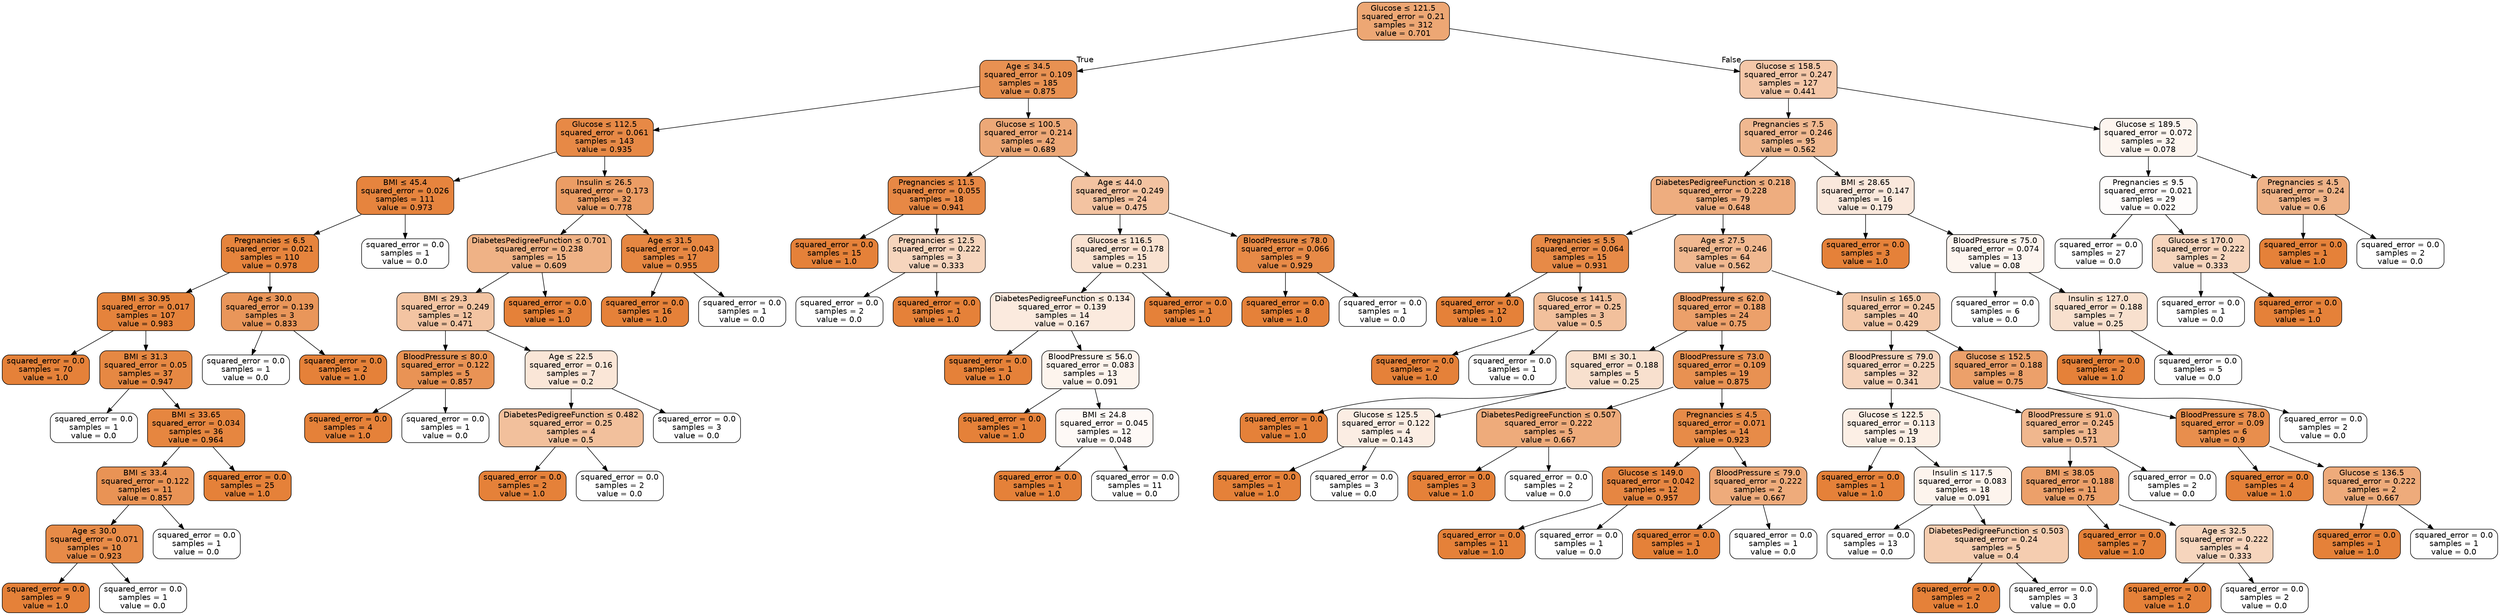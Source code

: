 digraph Tree {
node [shape=box, style="filled, rounded", color="black", fontname="helvetica"] ;
edge [fontname="helvetica"] ;
0 [label=<Glucose &le; 121.5<br/>squared_error = 0.21<br/>samples = 312<br/>value = 0.701>, fillcolor="#eda774"] ;
1 [label=<Age &le; 34.5<br/>squared_error = 0.109<br/>samples = 185<br/>value = 0.875>, fillcolor="#e89152"] ;
0 -> 1 [labeldistance=2.5, labelangle=45, headlabel="True"] ;
2 [label=<Glucose &le; 112.5<br/>squared_error = 0.061<br/>samples = 143<br/>value = 0.935>, fillcolor="#e78946"] ;
1 -> 2 ;
3 [label=<BMI &le; 45.4<br/>squared_error = 0.026<br/>samples = 111<br/>value = 0.973>, fillcolor="#e6843e"] ;
2 -> 3 ;
4 [label=<Pregnancies &le; 6.5<br/>squared_error = 0.021<br/>samples = 110<br/>value = 0.978>, fillcolor="#e6843d"] ;
3 -> 4 ;
5 [label=<BMI &le; 30.95<br/>squared_error = 0.017<br/>samples = 107<br/>value = 0.983>, fillcolor="#e5833c"] ;
4 -> 5 ;
6 [label=<squared_error = 0.0<br/>samples = 70<br/>value = 1.0>, fillcolor="#e58139"] ;
5 -> 6 ;
7 [label=<BMI &le; 31.3<br/>squared_error = 0.05<br/>samples = 37<br/>value = 0.947>, fillcolor="#e68843"] ;
5 -> 7 ;
8 [label=<squared_error = 0.0<br/>samples = 1<br/>value = 0.0>, fillcolor="#ffffff"] ;
7 -> 8 ;
9 [label=<BMI &le; 33.65<br/>squared_error = 0.034<br/>samples = 36<br/>value = 0.964>, fillcolor="#e68640"] ;
7 -> 9 ;
10 [label=<BMI &le; 33.4<br/>squared_error = 0.122<br/>samples = 11<br/>value = 0.857>, fillcolor="#e99355"] ;
9 -> 10 ;
11 [label=<Age &le; 30.0<br/>squared_error = 0.071<br/>samples = 10<br/>value = 0.923>, fillcolor="#e78b48"] ;
10 -> 11 ;
12 [label=<squared_error = 0.0<br/>samples = 9<br/>value = 1.0>, fillcolor="#e58139"] ;
11 -> 12 ;
13 [label=<squared_error = 0.0<br/>samples = 1<br/>value = 0.0>, fillcolor="#ffffff"] ;
11 -> 13 ;
14 [label=<squared_error = 0.0<br/>samples = 1<br/>value = 0.0>, fillcolor="#ffffff"] ;
10 -> 14 ;
15 [label=<squared_error = 0.0<br/>samples = 25<br/>value = 1.0>, fillcolor="#e58139"] ;
9 -> 15 ;
16 [label=<Age &le; 30.0<br/>squared_error = 0.139<br/>samples = 3<br/>value = 0.833>, fillcolor="#e9965a"] ;
4 -> 16 ;
17 [label=<squared_error = 0.0<br/>samples = 1<br/>value = 0.0>, fillcolor="#ffffff"] ;
16 -> 17 ;
18 [label=<squared_error = 0.0<br/>samples = 2<br/>value = 1.0>, fillcolor="#e58139"] ;
16 -> 18 ;
19 [label=<squared_error = 0.0<br/>samples = 1<br/>value = 0.0>, fillcolor="#ffffff"] ;
3 -> 19 ;
20 [label=<Insulin &le; 26.5<br/>squared_error = 0.173<br/>samples = 32<br/>value = 0.778>, fillcolor="#eb9d65"] ;
2 -> 20 ;
21 [label=<DiabetesPedigreeFunction &le; 0.701<br/>squared_error = 0.238<br/>samples = 15<br/>value = 0.609>, fillcolor="#efb286"] ;
20 -> 21 ;
22 [label=<BMI &le; 29.3<br/>squared_error = 0.249<br/>samples = 12<br/>value = 0.471>, fillcolor="#f3c4a2"] ;
21 -> 22 ;
23 [label=<BloodPressure &le; 80.0<br/>squared_error = 0.122<br/>samples = 5<br/>value = 0.857>, fillcolor="#e99355"] ;
22 -> 23 ;
24 [label=<squared_error = 0.0<br/>samples = 4<br/>value = 1.0>, fillcolor="#e58139"] ;
23 -> 24 ;
25 [label=<squared_error = 0.0<br/>samples = 1<br/>value = 0.0>, fillcolor="#ffffff"] ;
23 -> 25 ;
26 [label=<Age &le; 22.5<br/>squared_error = 0.16<br/>samples = 7<br/>value = 0.2>, fillcolor="#fae6d7"] ;
22 -> 26 ;
27 [label=<DiabetesPedigreeFunction &le; 0.482<br/>squared_error = 0.25<br/>samples = 4<br/>value = 0.5>, fillcolor="#f2c09c"] ;
26 -> 27 ;
28 [label=<squared_error = 0.0<br/>samples = 2<br/>value = 1.0>, fillcolor="#e58139"] ;
27 -> 28 ;
29 [label=<squared_error = 0.0<br/>samples = 2<br/>value = 0.0>, fillcolor="#ffffff"] ;
27 -> 29 ;
30 [label=<squared_error = 0.0<br/>samples = 3<br/>value = 0.0>, fillcolor="#ffffff"] ;
26 -> 30 ;
31 [label=<squared_error = 0.0<br/>samples = 3<br/>value = 1.0>, fillcolor="#e58139"] ;
21 -> 31 ;
32 [label=<Age &le; 31.5<br/>squared_error = 0.043<br/>samples = 17<br/>value = 0.955>, fillcolor="#e68742"] ;
20 -> 32 ;
33 [label=<squared_error = 0.0<br/>samples = 16<br/>value = 1.0>, fillcolor="#e58139"] ;
32 -> 33 ;
34 [label=<squared_error = 0.0<br/>samples = 1<br/>value = 0.0>, fillcolor="#ffffff"] ;
32 -> 34 ;
35 [label=<Glucose &le; 100.5<br/>squared_error = 0.214<br/>samples = 42<br/>value = 0.689>, fillcolor="#eda877"] ;
1 -> 35 ;
36 [label=<Pregnancies &le; 11.5<br/>squared_error = 0.055<br/>samples = 18<br/>value = 0.941>, fillcolor="#e78845"] ;
35 -> 36 ;
37 [label=<squared_error = 0.0<br/>samples = 15<br/>value = 1.0>, fillcolor="#e58139"] ;
36 -> 37 ;
38 [label=<Pregnancies &le; 12.5<br/>squared_error = 0.222<br/>samples = 3<br/>value = 0.333>, fillcolor="#f6d5bd"] ;
36 -> 38 ;
39 [label=<squared_error = 0.0<br/>samples = 2<br/>value = 0.0>, fillcolor="#ffffff"] ;
38 -> 39 ;
40 [label=<squared_error = 0.0<br/>samples = 1<br/>value = 1.0>, fillcolor="#e58139"] ;
38 -> 40 ;
41 [label=<Age &le; 44.0<br/>squared_error = 0.249<br/>samples = 24<br/>value = 0.475>, fillcolor="#f3c3a1"] ;
35 -> 41 ;
42 [label=<Glucose &le; 116.5<br/>squared_error = 0.178<br/>samples = 15<br/>value = 0.231>, fillcolor="#f9e2d1"] ;
41 -> 42 ;
43 [label=<DiabetesPedigreeFunction &le; 0.134<br/>squared_error = 0.139<br/>samples = 14<br/>value = 0.167>, fillcolor="#fbeade"] ;
42 -> 43 ;
44 [label=<squared_error = 0.0<br/>samples = 1<br/>value = 1.0>, fillcolor="#e58139"] ;
43 -> 44 ;
45 [label=<BloodPressure &le; 56.0<br/>squared_error = 0.083<br/>samples = 13<br/>value = 0.091>, fillcolor="#fdf4ed"] ;
43 -> 45 ;
46 [label=<squared_error = 0.0<br/>samples = 1<br/>value = 1.0>, fillcolor="#e58139"] ;
45 -> 46 ;
47 [label=<BMI &le; 24.8<br/>squared_error = 0.045<br/>samples = 12<br/>value = 0.048>, fillcolor="#fef9f6"] ;
45 -> 47 ;
48 [label=<squared_error = 0.0<br/>samples = 1<br/>value = 1.0>, fillcolor="#e58139"] ;
47 -> 48 ;
49 [label=<squared_error = 0.0<br/>samples = 11<br/>value = 0.0>, fillcolor="#ffffff"] ;
47 -> 49 ;
50 [label=<squared_error = 0.0<br/>samples = 1<br/>value = 1.0>, fillcolor="#e58139"] ;
42 -> 50 ;
51 [label=<BloodPressure &le; 78.0<br/>squared_error = 0.066<br/>samples = 9<br/>value = 0.929>, fillcolor="#e78a47"] ;
41 -> 51 ;
52 [label=<squared_error = 0.0<br/>samples = 8<br/>value = 1.0>, fillcolor="#e58139"] ;
51 -> 52 ;
53 [label=<squared_error = 0.0<br/>samples = 1<br/>value = 0.0>, fillcolor="#ffffff"] ;
51 -> 53 ;
54 [label=<Glucose &le; 158.5<br/>squared_error = 0.247<br/>samples = 127<br/>value = 0.441>, fillcolor="#f4c7a8"] ;
0 -> 54 [labeldistance=2.5, labelangle=-45, headlabel="False"] ;
55 [label=<Pregnancies &le; 7.5<br/>squared_error = 0.246<br/>samples = 95<br/>value = 0.562>, fillcolor="#f0b890"] ;
54 -> 55 ;
56 [label=<DiabetesPedigreeFunction &le; 0.218<br/>squared_error = 0.228<br/>samples = 79<br/>value = 0.648>, fillcolor="#eead7f"] ;
55 -> 56 ;
57 [label=<Pregnancies &le; 5.5<br/>squared_error = 0.064<br/>samples = 15<br/>value = 0.931>, fillcolor="#e78a47"] ;
56 -> 57 ;
58 [label=<squared_error = 0.0<br/>samples = 12<br/>value = 1.0>, fillcolor="#e58139"] ;
57 -> 58 ;
59 [label=<Glucose &le; 141.5<br/>squared_error = 0.25<br/>samples = 3<br/>value = 0.5>, fillcolor="#f2c09c"] ;
57 -> 59 ;
60 [label=<squared_error = 0.0<br/>samples = 2<br/>value = 1.0>, fillcolor="#e58139"] ;
59 -> 60 ;
61 [label=<squared_error = 0.0<br/>samples = 1<br/>value = 0.0>, fillcolor="#ffffff"] ;
59 -> 61 ;
62 [label=<Age &le; 27.5<br/>squared_error = 0.246<br/>samples = 64<br/>value = 0.562>, fillcolor="#f0b890"] ;
56 -> 62 ;
63 [label=<BloodPressure &le; 62.0<br/>squared_error = 0.188<br/>samples = 24<br/>value = 0.75>, fillcolor="#eca06a"] ;
62 -> 63 ;
64 [label=<BMI &le; 30.1<br/>squared_error = 0.188<br/>samples = 5<br/>value = 0.25>, fillcolor="#f8e0ce"] ;
63 -> 64 ;
65 [label=<squared_error = 0.0<br/>samples = 1<br/>value = 1.0>, fillcolor="#e58139"] ;
64 -> 65 ;
66 [label=<Glucose &le; 125.5<br/>squared_error = 0.122<br/>samples = 4<br/>value = 0.143>, fillcolor="#fbede3"] ;
64 -> 66 ;
67 [label=<squared_error = 0.0<br/>samples = 1<br/>value = 1.0>, fillcolor="#e58139"] ;
66 -> 67 ;
68 [label=<squared_error = 0.0<br/>samples = 3<br/>value = 0.0>, fillcolor="#ffffff"] ;
66 -> 68 ;
69 [label=<BloodPressure &le; 73.0<br/>squared_error = 0.109<br/>samples = 19<br/>value = 0.875>, fillcolor="#e89152"] ;
63 -> 69 ;
70 [label=<DiabetesPedigreeFunction &le; 0.507<br/>squared_error = 0.222<br/>samples = 5<br/>value = 0.667>, fillcolor="#eeab7b"] ;
69 -> 70 ;
71 [label=<squared_error = 0.0<br/>samples = 3<br/>value = 1.0>, fillcolor="#e58139"] ;
70 -> 71 ;
72 [label=<squared_error = 0.0<br/>samples = 2<br/>value = 0.0>, fillcolor="#ffffff"] ;
70 -> 72 ;
73 [label=<Pregnancies &le; 4.5<br/>squared_error = 0.071<br/>samples = 14<br/>value = 0.923>, fillcolor="#e78b48"] ;
69 -> 73 ;
74 [label=<Glucose &le; 149.0<br/>squared_error = 0.042<br/>samples = 12<br/>value = 0.957>, fillcolor="#e68642"] ;
73 -> 74 ;
75 [label=<squared_error = 0.0<br/>samples = 11<br/>value = 1.0>, fillcolor="#e58139"] ;
74 -> 75 ;
76 [label=<squared_error = 0.0<br/>samples = 1<br/>value = 0.0>, fillcolor="#ffffff"] ;
74 -> 76 ;
77 [label=<BloodPressure &le; 79.0<br/>squared_error = 0.222<br/>samples = 2<br/>value = 0.667>, fillcolor="#eeab7b"] ;
73 -> 77 ;
78 [label=<squared_error = 0.0<br/>samples = 1<br/>value = 1.0>, fillcolor="#e58139"] ;
77 -> 78 ;
79 [label=<squared_error = 0.0<br/>samples = 1<br/>value = 0.0>, fillcolor="#ffffff"] ;
77 -> 79 ;
80 [label=<Insulin &le; 165.0<br/>squared_error = 0.245<br/>samples = 40<br/>value = 0.429>, fillcolor="#f4c9aa"] ;
62 -> 80 ;
81 [label=<BloodPressure &le; 79.0<br/>squared_error = 0.225<br/>samples = 32<br/>value = 0.341>, fillcolor="#f6d4bc"] ;
80 -> 81 ;
82 [label=<Glucose &le; 122.5<br/>squared_error = 0.113<br/>samples = 19<br/>value = 0.13>, fillcolor="#fcefe5"] ;
81 -> 82 ;
83 [label=<squared_error = 0.0<br/>samples = 1<br/>value = 1.0>, fillcolor="#e58139"] ;
82 -> 83 ;
84 [label=<Insulin &le; 117.5<br/>squared_error = 0.083<br/>samples = 18<br/>value = 0.091>, fillcolor="#fdf4ed"] ;
82 -> 84 ;
85 [label=<squared_error = 0.0<br/>samples = 13<br/>value = 0.0>, fillcolor="#ffffff"] ;
84 -> 85 ;
86 [label=<DiabetesPedigreeFunction &le; 0.503<br/>squared_error = 0.24<br/>samples = 5<br/>value = 0.4>, fillcolor="#f5cdb0"] ;
84 -> 86 ;
87 [label=<squared_error = 0.0<br/>samples = 2<br/>value = 1.0>, fillcolor="#e58139"] ;
86 -> 87 ;
88 [label=<squared_error = 0.0<br/>samples = 3<br/>value = 0.0>, fillcolor="#ffffff"] ;
86 -> 88 ;
89 [label=<BloodPressure &le; 91.0<br/>squared_error = 0.245<br/>samples = 13<br/>value = 0.571>, fillcolor="#f0b78e"] ;
81 -> 89 ;
90 [label=<BMI &le; 38.05<br/>squared_error = 0.188<br/>samples = 11<br/>value = 0.75>, fillcolor="#eca06a"] ;
89 -> 90 ;
91 [label=<squared_error = 0.0<br/>samples = 7<br/>value = 1.0>, fillcolor="#e58139"] ;
90 -> 91 ;
92 [label=<Age &le; 32.5<br/>squared_error = 0.222<br/>samples = 4<br/>value = 0.333>, fillcolor="#f6d5bd"] ;
90 -> 92 ;
93 [label=<squared_error = 0.0<br/>samples = 2<br/>value = 1.0>, fillcolor="#e58139"] ;
92 -> 93 ;
94 [label=<squared_error = 0.0<br/>samples = 2<br/>value = 0.0>, fillcolor="#ffffff"] ;
92 -> 94 ;
95 [label=<squared_error = 0.0<br/>samples = 2<br/>value = 0.0>, fillcolor="#ffffff"] ;
89 -> 95 ;
96 [label=<Glucose &le; 152.5<br/>squared_error = 0.188<br/>samples = 8<br/>value = 0.75>, fillcolor="#eca06a"] ;
80 -> 96 ;
97 [label=<BloodPressure &le; 78.0<br/>squared_error = 0.09<br/>samples = 6<br/>value = 0.9>, fillcolor="#e88e4d"] ;
96 -> 97 ;
98 [label=<squared_error = 0.0<br/>samples = 4<br/>value = 1.0>, fillcolor="#e58139"] ;
97 -> 98 ;
99 [label=<Glucose &le; 136.5<br/>squared_error = 0.222<br/>samples = 2<br/>value = 0.667>, fillcolor="#eeab7b"] ;
97 -> 99 ;
100 [label=<squared_error = 0.0<br/>samples = 1<br/>value = 1.0>, fillcolor="#e58139"] ;
99 -> 100 ;
101 [label=<squared_error = 0.0<br/>samples = 1<br/>value = 0.0>, fillcolor="#ffffff"] ;
99 -> 101 ;
102 [label=<squared_error = 0.0<br/>samples = 2<br/>value = 0.0>, fillcolor="#ffffff"] ;
96 -> 102 ;
103 [label=<BMI &le; 28.65<br/>squared_error = 0.147<br/>samples = 16<br/>value = 0.179>, fillcolor="#fae8dc"] ;
55 -> 103 ;
104 [label=<squared_error = 0.0<br/>samples = 3<br/>value = 1.0>, fillcolor="#e58139"] ;
103 -> 104 ;
105 [label=<BloodPressure &le; 75.0<br/>squared_error = 0.074<br/>samples = 13<br/>value = 0.08>, fillcolor="#fdf5ef"] ;
103 -> 105 ;
106 [label=<squared_error = 0.0<br/>samples = 6<br/>value = 0.0>, fillcolor="#ffffff"] ;
105 -> 106 ;
107 [label=<Insulin &le; 127.0<br/>squared_error = 0.188<br/>samples = 7<br/>value = 0.25>, fillcolor="#f8e0ce"] ;
105 -> 107 ;
108 [label=<squared_error = 0.0<br/>samples = 2<br/>value = 1.0>, fillcolor="#e58139"] ;
107 -> 108 ;
109 [label=<squared_error = 0.0<br/>samples = 5<br/>value = 0.0>, fillcolor="#ffffff"] ;
107 -> 109 ;
110 [label=<Glucose &le; 189.5<br/>squared_error = 0.072<br/>samples = 32<br/>value = 0.078>, fillcolor="#fdf5ef"] ;
54 -> 110 ;
111 [label=<Pregnancies &le; 9.5<br/>squared_error = 0.021<br/>samples = 29<br/>value = 0.022>, fillcolor="#fefcfb"] ;
110 -> 111 ;
112 [label=<squared_error = 0.0<br/>samples = 27<br/>value = 0.0>, fillcolor="#ffffff"] ;
111 -> 112 ;
113 [label=<Glucose &le; 170.0<br/>squared_error = 0.222<br/>samples = 2<br/>value = 0.333>, fillcolor="#f6d5bd"] ;
111 -> 113 ;
114 [label=<squared_error = 0.0<br/>samples = 1<br/>value = 0.0>, fillcolor="#ffffff"] ;
113 -> 114 ;
115 [label=<squared_error = 0.0<br/>samples = 1<br/>value = 1.0>, fillcolor="#e58139"] ;
113 -> 115 ;
116 [label=<Pregnancies &le; 4.5<br/>squared_error = 0.24<br/>samples = 3<br/>value = 0.6>, fillcolor="#efb388"] ;
110 -> 116 ;
117 [label=<squared_error = 0.0<br/>samples = 1<br/>value = 1.0>, fillcolor="#e58139"] ;
116 -> 117 ;
118 [label=<squared_error = 0.0<br/>samples = 2<br/>value = 0.0>, fillcolor="#ffffff"] ;
116 -> 118 ;
}
